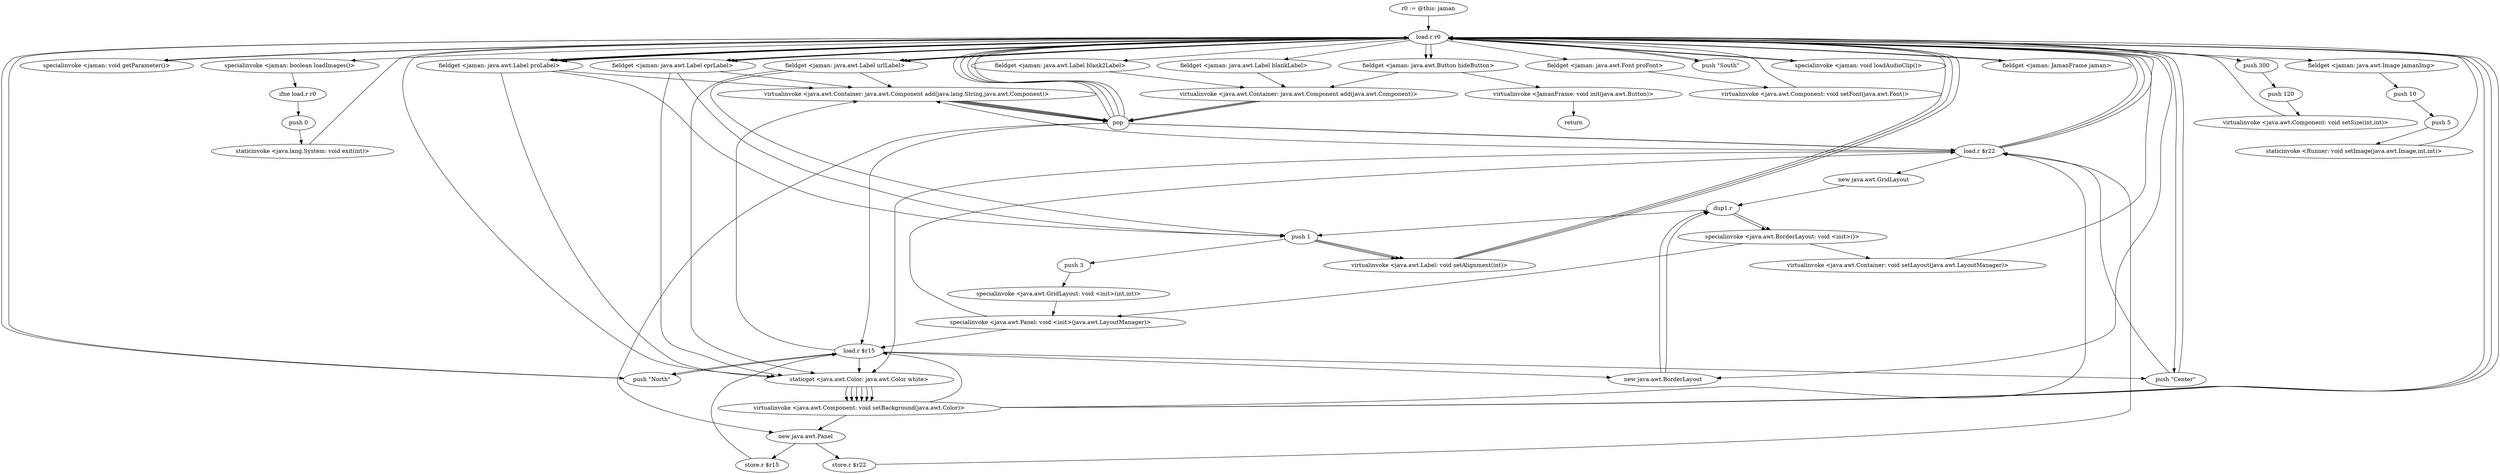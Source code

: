 digraph "" {
    "r0 := @this: jaman"
    "load.r r0"
    "r0 := @this: jaman"->"load.r r0";
    "specialinvoke <jaman: boolean loadImages()>"
    "load.r r0"->"specialinvoke <jaman: boolean loadImages()>";
    "ifne load.r r0"
    "specialinvoke <jaman: boolean loadImages()>"->"ifne load.r r0";
    "push 0"
    "ifne load.r r0"->"push 0";
    "staticinvoke <java.lang.System: void exit(int)>"
    "push 0"->"staticinvoke <java.lang.System: void exit(int)>";
    "staticinvoke <java.lang.System: void exit(int)>"->"load.r r0";
    "specialinvoke <jaman: void getParameter()>"
    "load.r r0"->"specialinvoke <jaman: void getParameter()>";
    "specialinvoke <jaman: void getParameter()>"->"load.r r0";
    "fieldget <jaman: java.awt.Label proLabel>"
    "load.r r0"->"fieldget <jaman: java.awt.Label proLabel>";
    "staticget <java.awt.Color: java.awt.Color white>"
    "fieldget <jaman: java.awt.Label proLabel>"->"staticget <java.awt.Color: java.awt.Color white>";
    "virtualinvoke <java.awt.Component: void setBackground(java.awt.Color)>"
    "staticget <java.awt.Color: java.awt.Color white>"->"virtualinvoke <java.awt.Component: void setBackground(java.awt.Color)>";
    "virtualinvoke <java.awt.Component: void setBackground(java.awt.Color)>"->"load.r r0";
    "load.r r0"->"fieldget <jaman: java.awt.Label proLabel>";
    "fieldget <jaman: java.awt.Label proLabel>"->"load.r r0";
    "fieldget <jaman: java.awt.Font proFont>"
    "load.r r0"->"fieldget <jaman: java.awt.Font proFont>";
    "virtualinvoke <java.awt.Component: void setFont(java.awt.Font)>"
    "fieldget <jaman: java.awt.Font proFont>"->"virtualinvoke <java.awt.Component: void setFont(java.awt.Font)>";
    "virtualinvoke <java.awt.Component: void setFont(java.awt.Font)>"->"load.r r0";
    "load.r r0"->"fieldget <jaman: java.awt.Label proLabel>";
    "push 1"
    "fieldget <jaman: java.awt.Label proLabel>"->"push 1";
    "virtualinvoke <java.awt.Label: void setAlignment(int)>"
    "push 1"->"virtualinvoke <java.awt.Label: void setAlignment(int)>";
    "virtualinvoke <java.awt.Label: void setAlignment(int)>"->"load.r r0";
    "fieldget <jaman: java.awt.Label cprLabel>"
    "load.r r0"->"fieldget <jaman: java.awt.Label cprLabel>";
    "fieldget <jaman: java.awt.Label cprLabel>"->"staticget <java.awt.Color: java.awt.Color white>";
    "staticget <java.awt.Color: java.awt.Color white>"->"virtualinvoke <java.awt.Component: void setBackground(java.awt.Color)>";
    "virtualinvoke <java.awt.Component: void setBackground(java.awt.Color)>"->"load.r r0";
    "load.r r0"->"fieldget <jaman: java.awt.Label cprLabel>";
    "fieldget <jaman: java.awt.Label cprLabel>"->"push 1";
    "push 1"->"virtualinvoke <java.awt.Label: void setAlignment(int)>";
    "virtualinvoke <java.awt.Label: void setAlignment(int)>"->"load.r r0";
    "fieldget <jaman: java.awt.Label urlLabel>"
    "load.r r0"->"fieldget <jaman: java.awt.Label urlLabel>";
    "fieldget <jaman: java.awt.Label urlLabel>"->"staticget <java.awt.Color: java.awt.Color white>";
    "staticget <java.awt.Color: java.awt.Color white>"->"virtualinvoke <java.awt.Component: void setBackground(java.awt.Color)>";
    "virtualinvoke <java.awt.Component: void setBackground(java.awt.Color)>"->"load.r r0";
    "load.r r0"->"fieldget <jaman: java.awt.Label urlLabel>";
    "fieldget <jaman: java.awt.Label urlLabel>"->"push 1";
    "push 1"->"virtualinvoke <java.awt.Label: void setAlignment(int)>";
    "virtualinvoke <java.awt.Label: void setAlignment(int)>"->"load.r r0";
    "load.r r0"->"staticget <java.awt.Color: java.awt.Color white>";
    "staticget <java.awt.Color: java.awt.Color white>"->"virtualinvoke <java.awt.Component: void setBackground(java.awt.Color)>";
    "new java.awt.Panel"
    "virtualinvoke <java.awt.Component: void setBackground(java.awt.Color)>"->"new java.awt.Panel";
    "store.r $r15"
    "new java.awt.Panel"->"store.r $r15";
    "load.r $r15"
    "store.r $r15"->"load.r $r15";
    "new java.awt.BorderLayout"
    "load.r $r15"->"new java.awt.BorderLayout";
    "dup1.r"
    "new java.awt.BorderLayout"->"dup1.r";
    "specialinvoke <java.awt.BorderLayout: void <init>()>"
    "dup1.r"->"specialinvoke <java.awt.BorderLayout: void <init>()>";
    "specialinvoke <java.awt.Panel: void <init>(java.awt.LayoutManager)>"
    "specialinvoke <java.awt.BorderLayout: void <init>()>"->"specialinvoke <java.awt.Panel: void <init>(java.awt.LayoutManager)>";
    "specialinvoke <java.awt.Panel: void <init>(java.awt.LayoutManager)>"->"load.r $r15";
    "load.r $r15"->"staticget <java.awt.Color: java.awt.Color white>";
    "staticget <java.awt.Color: java.awt.Color white>"->"virtualinvoke <java.awt.Component: void setBackground(java.awt.Color)>";
    "virtualinvoke <java.awt.Component: void setBackground(java.awt.Color)>"->"load.r $r15";
    "push \"North\""
    "load.r $r15"->"push \"North\"";
    "push \"North\""->"load.r r0";
    "load.r r0"->"fieldget <jaman: java.awt.Label proLabel>";
    "virtualinvoke <java.awt.Container: java.awt.Component add(java.lang.String,java.awt.Component)>"
    "fieldget <jaman: java.awt.Label proLabel>"->"virtualinvoke <java.awt.Container: java.awt.Component add(java.lang.String,java.awt.Component)>";
    "pop"
    "virtualinvoke <java.awt.Container: java.awt.Component add(java.lang.String,java.awt.Component)>"->"pop";
    "pop"->"load.r $r15";
    "push \"Center\""
    "load.r $r15"->"push \"Center\"";
    "push \"Center\""->"load.r r0";
    "load.r r0"->"fieldget <jaman: java.awt.Label cprLabel>";
    "fieldget <jaman: java.awt.Label cprLabel>"->"virtualinvoke <java.awt.Container: java.awt.Component add(java.lang.String,java.awt.Component)>";
    "virtualinvoke <java.awt.Container: java.awt.Component add(java.lang.String,java.awt.Component)>"->"pop";
    "pop"->"new java.awt.Panel";
    "store.r $r22"
    "new java.awt.Panel"->"store.r $r22";
    "load.r $r22"
    "store.r $r22"->"load.r $r22";
    "new java.awt.GridLayout"
    "load.r $r22"->"new java.awt.GridLayout";
    "new java.awt.GridLayout"->"dup1.r";
    "dup1.r"->"push 1";
    "push 3"
    "push 1"->"push 3";
    "specialinvoke <java.awt.GridLayout: void <init>(int,int)>"
    "push 3"->"specialinvoke <java.awt.GridLayout: void <init>(int,int)>";
    "specialinvoke <java.awt.GridLayout: void <init>(int,int)>"->"specialinvoke <java.awt.Panel: void <init>(java.awt.LayoutManager)>";
    "specialinvoke <java.awt.Panel: void <init>(java.awt.LayoutManager)>"->"load.r $r22";
    "load.r $r22"->"staticget <java.awt.Color: java.awt.Color white>";
    "staticget <java.awt.Color: java.awt.Color white>"->"virtualinvoke <java.awt.Component: void setBackground(java.awt.Color)>";
    "virtualinvoke <java.awt.Component: void setBackground(java.awt.Color)>"->"load.r $r22";
    "load.r $r22"->"load.r r0";
    "fieldget <jaman: java.awt.Label blankLabel>"
    "load.r r0"->"fieldget <jaman: java.awt.Label blankLabel>";
    "virtualinvoke <java.awt.Container: java.awt.Component add(java.awt.Component)>"
    "fieldget <jaman: java.awt.Label blankLabel>"->"virtualinvoke <java.awt.Container: java.awt.Component add(java.awt.Component)>";
    "virtualinvoke <java.awt.Container: java.awt.Component add(java.awt.Component)>"->"pop";
    "pop"->"load.r $r22";
    "load.r $r22"->"load.r r0";
    "fieldget <jaman: java.awt.Button hideButton>"
    "load.r r0"->"fieldget <jaman: java.awt.Button hideButton>";
    "fieldget <jaman: java.awt.Button hideButton>"->"virtualinvoke <java.awt.Container: java.awt.Component add(java.awt.Component)>";
    "virtualinvoke <java.awt.Container: java.awt.Component add(java.awt.Component)>"->"pop";
    "pop"->"load.r $r22";
    "load.r $r22"->"load.r r0";
    "fieldget <jaman: java.awt.Label blank2Label>"
    "load.r r0"->"fieldget <jaman: java.awt.Label blank2Label>";
    "fieldget <jaman: java.awt.Label blank2Label>"->"virtualinvoke <java.awt.Container: java.awt.Component add(java.awt.Component)>";
    "virtualinvoke <java.awt.Container: java.awt.Component add(java.awt.Component)>"->"pop";
    "pop"->"load.r r0";
    "load.r r0"->"new java.awt.BorderLayout";
    "new java.awt.BorderLayout"->"dup1.r";
    "dup1.r"->"specialinvoke <java.awt.BorderLayout: void <init>()>";
    "virtualinvoke <java.awt.Container: void setLayout(java.awt.LayoutManager)>"
    "specialinvoke <java.awt.BorderLayout: void <init>()>"->"virtualinvoke <java.awt.Container: void setLayout(java.awt.LayoutManager)>";
    "virtualinvoke <java.awt.Container: void setLayout(java.awt.LayoutManager)>"->"load.r r0";
    "load.r r0"->"push \"North\"";
    "push \"North\""->"load.r $r15";
    "load.r $r15"->"virtualinvoke <java.awt.Container: java.awt.Component add(java.lang.String,java.awt.Component)>";
    "virtualinvoke <java.awt.Container: java.awt.Component add(java.lang.String,java.awt.Component)>"->"pop";
    "pop"->"load.r r0";
    "load.r r0"->"push \"Center\"";
    "push \"Center\""->"load.r $r22";
    "load.r $r22"->"virtualinvoke <java.awt.Container: java.awt.Component add(java.lang.String,java.awt.Component)>";
    "virtualinvoke <java.awt.Container: java.awt.Component add(java.lang.String,java.awt.Component)>"->"pop";
    "pop"->"load.r r0";
    "push \"South\""
    "load.r r0"->"push \"South\"";
    "push \"South\""->"load.r r0";
    "load.r r0"->"fieldget <jaman: java.awt.Label urlLabel>";
    "fieldget <jaman: java.awt.Label urlLabel>"->"virtualinvoke <java.awt.Container: java.awt.Component add(java.lang.String,java.awt.Component)>";
    "virtualinvoke <java.awt.Container: java.awt.Component add(java.lang.String,java.awt.Component)>"->"pop";
    "pop"->"load.r r0";
    "push 300"
    "load.r r0"->"push 300";
    "push 120"
    "push 300"->"push 120";
    "virtualinvoke <java.awt.Component: void setSize(int,int)>"
    "push 120"->"virtualinvoke <java.awt.Component: void setSize(int,int)>";
    "virtualinvoke <java.awt.Component: void setSize(int,int)>"->"load.r r0";
    "specialinvoke <jaman: void loadAudioClip()>"
    "load.r r0"->"specialinvoke <jaman: void loadAudioClip()>";
    "specialinvoke <jaman: void loadAudioClip()>"->"load.r r0";
    "fieldget <jaman: java.awt.Image jamanImg>"
    "load.r r0"->"fieldget <jaman: java.awt.Image jamanImg>";
    "push 10"
    "fieldget <jaman: java.awt.Image jamanImg>"->"push 10";
    "push 5"
    "push 10"->"push 5";
    "staticinvoke <Runner: void setImage(java.awt.Image,int,int)>"
    "push 5"->"staticinvoke <Runner: void setImage(java.awt.Image,int,int)>";
    "staticinvoke <Runner: void setImage(java.awt.Image,int,int)>"->"load.r r0";
    "fieldget <jaman: JamanFrame jaman>"
    "load.r r0"->"fieldget <jaman: JamanFrame jaman>";
    "fieldget <jaman: JamanFrame jaman>"->"load.r r0";
    "load.r r0"->"fieldget <jaman: java.awt.Button hideButton>";
    "virtualinvoke <JamanFrame: void init(java.awt.Button)>"
    "fieldget <jaman: java.awt.Button hideButton>"->"virtualinvoke <JamanFrame: void init(java.awt.Button)>";
    "return"
    "virtualinvoke <JamanFrame: void init(java.awt.Button)>"->"return";
}
